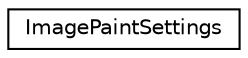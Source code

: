 digraph G
{
  edge [fontname="Helvetica",fontsize="10",labelfontname="Helvetica",labelfontsize="10"];
  node [fontname="Helvetica",fontsize="10",shape=record];
  rankdir=LR;
  Node1 [label="ImagePaintSettings",height=0.2,width=0.4,color="black", fillcolor="white", style="filled",URL="$d1/d54/structImagePaintSettings.html"];
}
